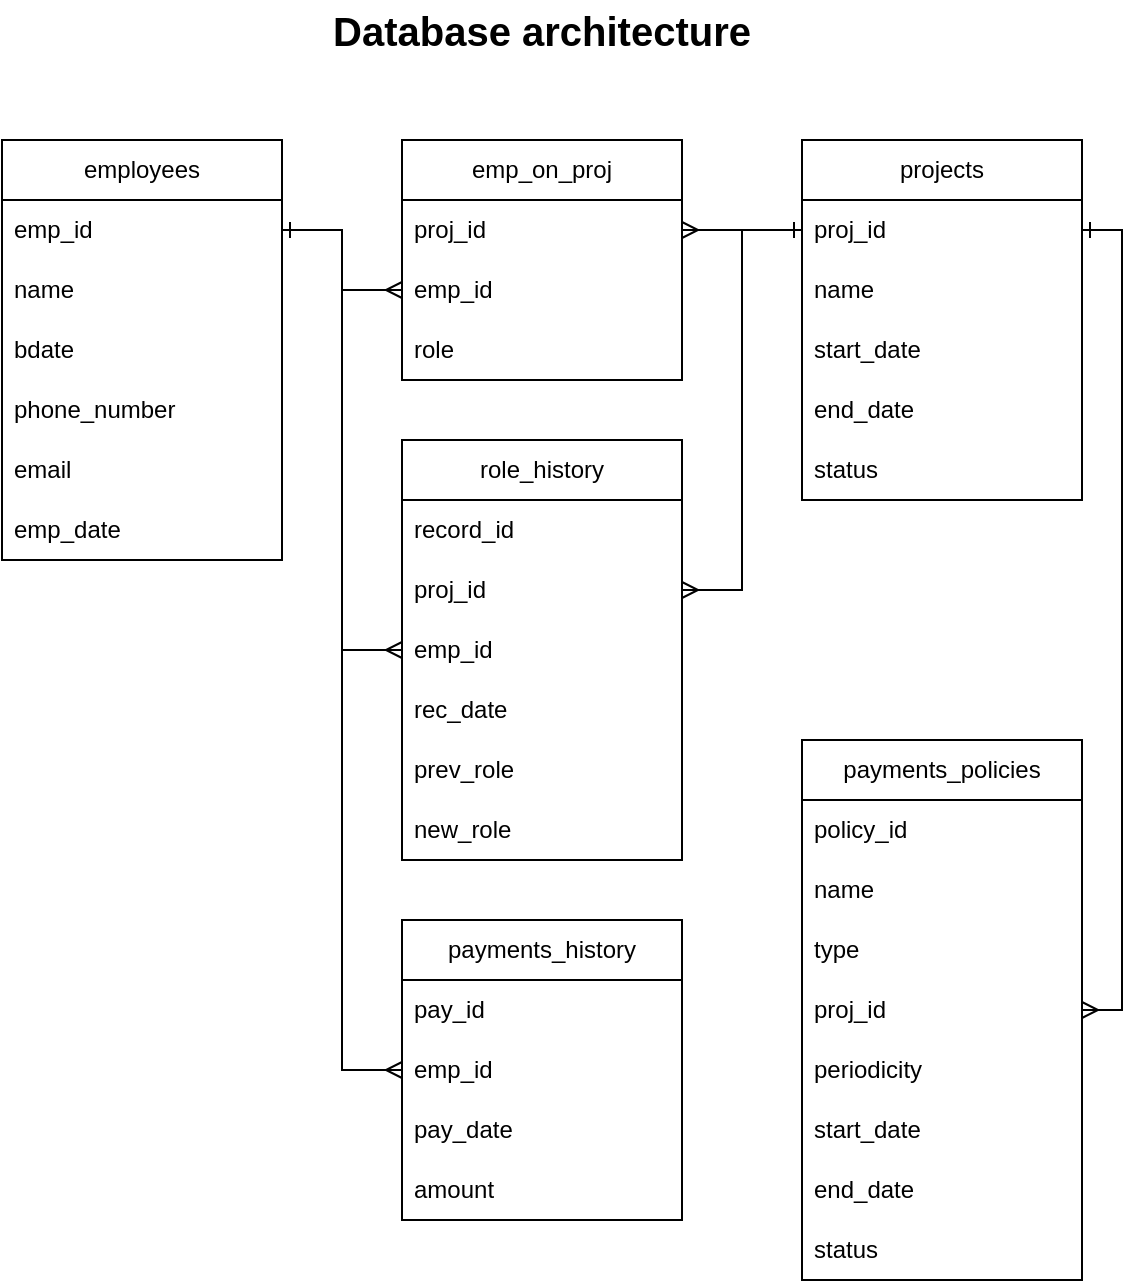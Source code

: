 <mxfile version="22.1.15" type="device">
  <diagram name="Страница — 1" id="PRcCsE6I8bdcjfj4ZQ22">
    <mxGraphModel dx="1050" dy="629" grid="1" gridSize="10" guides="1" tooltips="1" connect="1" arrows="1" fold="1" page="1" pageScale="1" pageWidth="1169" pageHeight="827" math="0" shadow="0">
      <root>
        <mxCell id="0" />
        <mxCell id="1" parent="0" />
        <mxCell id="34WKsIbQyzsiA6LBNch5-3" value="&lt;b&gt;&lt;font style=&quot;font-size: 20px;&quot;&gt;Database architecture&lt;/font&gt;&lt;/b&gt;" style="text;html=1;strokeColor=none;fillColor=none;align=center;verticalAlign=middle;whiteSpace=wrap;rounded=0;" vertex="1" parent="1">
          <mxGeometry x="265" y="40" width="250" height="30" as="geometry" />
        </mxCell>
        <mxCell id="34WKsIbQyzsiA6LBNch5-4" value="" style="group" vertex="1" connectable="0" parent="1">
          <mxGeometry x="120" y="110" width="540" height="570" as="geometry" />
        </mxCell>
        <mxCell id="KGB8M13KaMDIkd--hb3R-2" value="employees" style="swimlane;fontStyle=0;childLayout=stackLayout;horizontal=1;startSize=30;horizontalStack=0;resizeParent=1;resizeParentMax=0;resizeLast=0;collapsible=1;marginBottom=0;whiteSpace=wrap;html=1;" parent="34WKsIbQyzsiA6LBNch5-4" vertex="1">
          <mxGeometry width="140" height="210" as="geometry" />
        </mxCell>
        <mxCell id="KGB8M13KaMDIkd--hb3R-8" value="emp_id" style="text;strokeColor=none;fillColor=none;align=left;verticalAlign=middle;spacingLeft=4;spacingRight=4;overflow=hidden;points=[[0,0.5],[1,0.5]];portConstraint=eastwest;rotatable=0;whiteSpace=wrap;html=1;" parent="KGB8M13KaMDIkd--hb3R-2" vertex="1">
          <mxGeometry y="30" width="140" height="30" as="geometry" />
        </mxCell>
        <mxCell id="KGB8M13KaMDIkd--hb3R-3" value="name" style="text;strokeColor=none;fillColor=none;align=left;verticalAlign=middle;spacingLeft=4;spacingRight=4;overflow=hidden;points=[[0,0.5],[1,0.5]];portConstraint=eastwest;rotatable=0;whiteSpace=wrap;html=1;" parent="KGB8M13KaMDIkd--hb3R-2" vertex="1">
          <mxGeometry y="60" width="140" height="30" as="geometry" />
        </mxCell>
        <mxCell id="KGB8M13KaMDIkd--hb3R-4" value="bdate" style="text;strokeColor=none;fillColor=none;align=left;verticalAlign=middle;spacingLeft=4;spacingRight=4;overflow=hidden;points=[[0,0.5],[1,0.5]];portConstraint=eastwest;rotatable=0;whiteSpace=wrap;html=1;" parent="KGB8M13KaMDIkd--hb3R-2" vertex="1">
          <mxGeometry y="90" width="140" height="30" as="geometry" />
        </mxCell>
        <mxCell id="KGB8M13KaMDIkd--hb3R-6" value="phone_number" style="text;strokeColor=none;fillColor=none;align=left;verticalAlign=middle;spacingLeft=4;spacingRight=4;overflow=hidden;points=[[0,0.5],[1,0.5]];portConstraint=eastwest;rotatable=0;whiteSpace=wrap;html=1;" parent="KGB8M13KaMDIkd--hb3R-2" vertex="1">
          <mxGeometry y="120" width="140" height="30" as="geometry" />
        </mxCell>
        <mxCell id="KGB8M13KaMDIkd--hb3R-7" value="email" style="text;strokeColor=none;fillColor=none;align=left;verticalAlign=middle;spacingLeft=4;spacingRight=4;overflow=hidden;points=[[0,0.5],[1,0.5]];portConstraint=eastwest;rotatable=0;whiteSpace=wrap;html=1;" parent="KGB8M13KaMDIkd--hb3R-2" vertex="1">
          <mxGeometry y="150" width="140" height="30" as="geometry" />
        </mxCell>
        <mxCell id="34WKsIbQyzsiA6LBNch5-1" value="emp_date" style="text;strokeColor=none;fillColor=none;align=left;verticalAlign=middle;spacingLeft=4;spacingRight=4;overflow=hidden;points=[[0,0.5],[1,0.5]];portConstraint=eastwest;rotatable=0;whiteSpace=wrap;html=1;" vertex="1" parent="KGB8M13KaMDIkd--hb3R-2">
          <mxGeometry y="180" width="140" height="30" as="geometry" />
        </mxCell>
        <mxCell id="KGB8M13KaMDIkd--hb3R-10" value="projects" style="swimlane;fontStyle=0;childLayout=stackLayout;horizontal=1;startSize=30;horizontalStack=0;resizeParent=1;resizeParentMax=0;resizeLast=0;collapsible=1;marginBottom=0;whiteSpace=wrap;html=1;" parent="34WKsIbQyzsiA6LBNch5-4" vertex="1">
          <mxGeometry x="400" width="140" height="180" as="geometry" />
        </mxCell>
        <mxCell id="KGB8M13KaMDIkd--hb3R-11" value="proj_id" style="text;strokeColor=none;fillColor=none;align=left;verticalAlign=middle;spacingLeft=4;spacingRight=4;overflow=hidden;points=[[0,0.5],[1,0.5]];portConstraint=eastwest;rotatable=0;whiteSpace=wrap;html=1;" parent="KGB8M13KaMDIkd--hb3R-10" vertex="1">
          <mxGeometry y="30" width="140" height="30" as="geometry" />
        </mxCell>
        <mxCell id="KGB8M13KaMDIkd--hb3R-12" value="name" style="text;strokeColor=none;fillColor=none;align=left;verticalAlign=middle;spacingLeft=4;spacingRight=4;overflow=hidden;points=[[0,0.5],[1,0.5]];portConstraint=eastwest;rotatable=0;whiteSpace=wrap;html=1;" parent="KGB8M13KaMDIkd--hb3R-10" vertex="1">
          <mxGeometry y="60" width="140" height="30" as="geometry" />
        </mxCell>
        <mxCell id="KGB8M13KaMDIkd--hb3R-13" value="start_date" style="text;strokeColor=none;fillColor=none;align=left;verticalAlign=middle;spacingLeft=4;spacingRight=4;overflow=hidden;points=[[0,0.5],[1,0.5]];portConstraint=eastwest;rotatable=0;whiteSpace=wrap;html=1;" parent="KGB8M13KaMDIkd--hb3R-10" vertex="1">
          <mxGeometry y="90" width="140" height="30" as="geometry" />
        </mxCell>
        <mxCell id="KGB8M13KaMDIkd--hb3R-14" value="end_date" style="text;strokeColor=none;fillColor=none;align=left;verticalAlign=middle;spacingLeft=4;spacingRight=4;overflow=hidden;points=[[0,0.5],[1,0.5]];portConstraint=eastwest;rotatable=0;whiteSpace=wrap;html=1;" parent="KGB8M13KaMDIkd--hb3R-10" vertex="1">
          <mxGeometry y="120" width="140" height="30" as="geometry" />
        </mxCell>
        <mxCell id="KGB8M13KaMDIkd--hb3R-15" value="status" style="text;strokeColor=none;fillColor=none;align=left;verticalAlign=middle;spacingLeft=4;spacingRight=4;overflow=hidden;points=[[0,0.5],[1,0.5]];portConstraint=eastwest;rotatable=0;whiteSpace=wrap;html=1;" parent="KGB8M13KaMDIkd--hb3R-10" vertex="1">
          <mxGeometry y="150" width="140" height="30" as="geometry" />
        </mxCell>
        <mxCell id="KGB8M13KaMDIkd--hb3R-18" value="payments_policies" style="swimlane;fontStyle=0;childLayout=stackLayout;horizontal=1;startSize=30;horizontalStack=0;resizeParent=1;resizeParentMax=0;resizeLast=0;collapsible=1;marginBottom=0;whiteSpace=wrap;html=1;" parent="34WKsIbQyzsiA6LBNch5-4" vertex="1">
          <mxGeometry x="400" y="300" width="140" height="270" as="geometry" />
        </mxCell>
        <mxCell id="KGB8M13KaMDIkd--hb3R-19" value="policy_id" style="text;strokeColor=none;fillColor=none;align=left;verticalAlign=middle;spacingLeft=4;spacingRight=4;overflow=hidden;points=[[0,0.5],[1,0.5]];portConstraint=eastwest;rotatable=0;whiteSpace=wrap;html=1;" parent="KGB8M13KaMDIkd--hb3R-18" vertex="1">
          <mxGeometry y="30" width="140" height="30" as="geometry" />
        </mxCell>
        <mxCell id="KGB8M13KaMDIkd--hb3R-20" value="name" style="text;strokeColor=none;fillColor=none;align=left;verticalAlign=middle;spacingLeft=4;spacingRight=4;overflow=hidden;points=[[0,0.5],[1,0.5]];portConstraint=eastwest;rotatable=0;whiteSpace=wrap;html=1;" parent="KGB8M13KaMDIkd--hb3R-18" vertex="1">
          <mxGeometry y="60" width="140" height="30" as="geometry" />
        </mxCell>
        <mxCell id="KGB8M13KaMDIkd--hb3R-31" value="type" style="text;strokeColor=none;fillColor=none;align=left;verticalAlign=middle;spacingLeft=4;spacingRight=4;overflow=hidden;points=[[0,0.5],[1,0.5]];portConstraint=eastwest;rotatable=0;whiteSpace=wrap;html=1;" parent="KGB8M13KaMDIkd--hb3R-18" vertex="1">
          <mxGeometry y="90" width="140" height="30" as="geometry" />
        </mxCell>
        <mxCell id="KGB8M13KaMDIkd--hb3R-70" value="proj_id" style="text;strokeColor=none;fillColor=none;align=left;verticalAlign=middle;spacingLeft=4;spacingRight=4;overflow=hidden;points=[[0,0.5],[1,0.5]];portConstraint=eastwest;rotatable=0;whiteSpace=wrap;html=1;" parent="KGB8M13KaMDIkd--hb3R-18" vertex="1">
          <mxGeometry y="120" width="140" height="30" as="geometry" />
        </mxCell>
        <mxCell id="KGB8M13KaMDIkd--hb3R-32" value="periodicity" style="text;strokeColor=none;fillColor=none;align=left;verticalAlign=middle;spacingLeft=4;spacingRight=4;overflow=hidden;points=[[0,0.5],[1,0.5]];portConstraint=eastwest;rotatable=0;whiteSpace=wrap;html=1;" parent="KGB8M13KaMDIkd--hb3R-18" vertex="1">
          <mxGeometry y="150" width="140" height="30" as="geometry" />
        </mxCell>
        <mxCell id="KGB8M13KaMDIkd--hb3R-33" value="start_date" style="text;strokeColor=none;fillColor=none;align=left;verticalAlign=middle;spacingLeft=4;spacingRight=4;overflow=hidden;points=[[0,0.5],[1,0.5]];portConstraint=eastwest;rotatable=0;whiteSpace=wrap;html=1;" parent="KGB8M13KaMDIkd--hb3R-18" vertex="1">
          <mxGeometry y="180" width="140" height="30" as="geometry" />
        </mxCell>
        <mxCell id="34WKsIbQyzsiA6LBNch5-2" value="end_date" style="text;strokeColor=none;fillColor=none;align=left;verticalAlign=middle;spacingLeft=4;spacingRight=4;overflow=hidden;points=[[0,0.5],[1,0.5]];portConstraint=eastwest;rotatable=0;whiteSpace=wrap;html=1;" vertex="1" parent="KGB8M13KaMDIkd--hb3R-18">
          <mxGeometry y="210" width="140" height="30" as="geometry" />
        </mxCell>
        <mxCell id="KGB8M13KaMDIkd--hb3R-34" value="status" style="text;strokeColor=none;fillColor=none;align=left;verticalAlign=middle;spacingLeft=4;spacingRight=4;overflow=hidden;points=[[0,0.5],[1,0.5]];portConstraint=eastwest;rotatable=0;whiteSpace=wrap;html=1;" parent="KGB8M13KaMDIkd--hb3R-18" vertex="1">
          <mxGeometry y="240" width="140" height="30" as="geometry" />
        </mxCell>
        <mxCell id="KGB8M13KaMDIkd--hb3R-24" value="payments_history" style="swimlane;fontStyle=0;childLayout=stackLayout;horizontal=1;startSize=30;horizontalStack=0;resizeParent=1;resizeParentMax=0;resizeLast=0;collapsible=1;marginBottom=0;whiteSpace=wrap;html=1;" parent="34WKsIbQyzsiA6LBNch5-4" vertex="1">
          <mxGeometry x="200" y="390" width="140" height="150" as="geometry" />
        </mxCell>
        <mxCell id="KGB8M13KaMDIkd--hb3R-25" value="pay_id" style="text;strokeColor=none;fillColor=none;align=left;verticalAlign=middle;spacingLeft=4;spacingRight=4;overflow=hidden;points=[[0,0.5],[1,0.5]];portConstraint=eastwest;rotatable=0;whiteSpace=wrap;html=1;" parent="KGB8M13KaMDIkd--hb3R-24" vertex="1">
          <mxGeometry y="30" width="140" height="30" as="geometry" />
        </mxCell>
        <mxCell id="KGB8M13KaMDIkd--hb3R-26" value="emp_id" style="text;strokeColor=none;fillColor=none;align=left;verticalAlign=middle;spacingLeft=4;spacingRight=4;overflow=hidden;points=[[0,0.5],[1,0.5]];portConstraint=eastwest;rotatable=0;whiteSpace=wrap;html=1;" parent="KGB8M13KaMDIkd--hb3R-24" vertex="1">
          <mxGeometry y="60" width="140" height="30" as="geometry" />
        </mxCell>
        <mxCell id="KGB8M13KaMDIkd--hb3R-27" value="pay_date" style="text;strokeColor=none;fillColor=none;align=left;verticalAlign=middle;spacingLeft=4;spacingRight=4;overflow=hidden;points=[[0,0.5],[1,0.5]];portConstraint=eastwest;rotatable=0;whiteSpace=wrap;html=1;" parent="KGB8M13KaMDIkd--hb3R-24" vertex="1">
          <mxGeometry y="90" width="140" height="30" as="geometry" />
        </mxCell>
        <mxCell id="KGB8M13KaMDIkd--hb3R-30" value="amount" style="text;strokeColor=none;fillColor=none;align=left;verticalAlign=middle;spacingLeft=4;spacingRight=4;overflow=hidden;points=[[0,0.5],[1,0.5]];portConstraint=eastwest;rotatable=0;whiteSpace=wrap;html=1;" parent="KGB8M13KaMDIkd--hb3R-24" vertex="1">
          <mxGeometry y="120" width="140" height="30" as="geometry" />
        </mxCell>
        <mxCell id="KGB8M13KaMDIkd--hb3R-41" value="emp_on_proj" style="swimlane;fontStyle=0;childLayout=stackLayout;horizontal=1;startSize=30;horizontalStack=0;resizeParent=1;resizeParentMax=0;resizeLast=0;collapsible=1;marginBottom=0;whiteSpace=wrap;html=1;" parent="34WKsIbQyzsiA6LBNch5-4" vertex="1">
          <mxGeometry x="200" width="140" height="120" as="geometry" />
        </mxCell>
        <mxCell id="KGB8M13KaMDIkd--hb3R-42" value="proj_id" style="text;strokeColor=none;fillColor=none;align=left;verticalAlign=middle;spacingLeft=4;spacingRight=4;overflow=hidden;points=[[0,0.5],[1,0.5]];portConstraint=eastwest;rotatable=0;whiteSpace=wrap;html=1;" parent="KGB8M13KaMDIkd--hb3R-41" vertex="1">
          <mxGeometry y="30" width="140" height="30" as="geometry" />
        </mxCell>
        <mxCell id="KGB8M13KaMDIkd--hb3R-43" value="emp_id" style="text;strokeColor=none;fillColor=none;align=left;verticalAlign=middle;spacingLeft=4;spacingRight=4;overflow=hidden;points=[[0,0.5],[1,0.5]];portConstraint=eastwest;rotatable=0;whiteSpace=wrap;html=1;" parent="KGB8M13KaMDIkd--hb3R-41" vertex="1">
          <mxGeometry y="60" width="140" height="30" as="geometry" />
        </mxCell>
        <mxCell id="KGB8M13KaMDIkd--hb3R-44" value="role" style="text;strokeColor=none;fillColor=none;align=left;verticalAlign=middle;spacingLeft=4;spacingRight=4;overflow=hidden;points=[[0,0.5],[1,0.5]];portConstraint=eastwest;rotatable=0;whiteSpace=wrap;html=1;" parent="KGB8M13KaMDIkd--hb3R-41" vertex="1">
          <mxGeometry y="90" width="140" height="30" as="geometry" />
        </mxCell>
        <mxCell id="KGB8M13KaMDIkd--hb3R-47" value="role_history" style="swimlane;fontStyle=0;childLayout=stackLayout;horizontal=1;startSize=30;horizontalStack=0;resizeParent=1;resizeParentMax=0;resizeLast=0;collapsible=1;marginBottom=0;whiteSpace=wrap;html=1;" parent="34WKsIbQyzsiA6LBNch5-4" vertex="1">
          <mxGeometry x="200" y="150" width="140" height="210" as="geometry" />
        </mxCell>
        <mxCell id="KGB8M13KaMDIkd--hb3R-59" value="record_id" style="text;strokeColor=none;fillColor=none;align=left;verticalAlign=middle;spacingLeft=4;spacingRight=4;overflow=hidden;points=[[0,0.5],[1,0.5]];portConstraint=eastwest;rotatable=0;whiteSpace=wrap;html=1;" parent="KGB8M13KaMDIkd--hb3R-47" vertex="1">
          <mxGeometry y="30" width="140" height="30" as="geometry" />
        </mxCell>
        <mxCell id="KGB8M13KaMDIkd--hb3R-48" value="proj_id" style="text;strokeColor=none;fillColor=none;align=left;verticalAlign=middle;spacingLeft=4;spacingRight=4;overflow=hidden;points=[[0,0.5],[1,0.5]];portConstraint=eastwest;rotatable=0;whiteSpace=wrap;html=1;" parent="KGB8M13KaMDIkd--hb3R-47" vertex="1">
          <mxGeometry y="60" width="140" height="30" as="geometry" />
        </mxCell>
        <mxCell id="KGB8M13KaMDIkd--hb3R-49" value="emp_id" style="text;strokeColor=none;fillColor=none;align=left;verticalAlign=middle;spacingLeft=4;spacingRight=4;overflow=hidden;points=[[0,0.5],[1,0.5]];portConstraint=eastwest;rotatable=0;whiteSpace=wrap;html=1;" parent="KGB8M13KaMDIkd--hb3R-47" vertex="1">
          <mxGeometry y="90" width="140" height="30" as="geometry" />
        </mxCell>
        <mxCell id="KGB8M13KaMDIkd--hb3R-58" value="rec_date" style="text;strokeColor=none;fillColor=none;align=left;verticalAlign=middle;spacingLeft=4;spacingRight=4;overflow=hidden;points=[[0,0.5],[1,0.5]];portConstraint=eastwest;rotatable=0;whiteSpace=wrap;html=1;" parent="KGB8M13KaMDIkd--hb3R-47" vertex="1">
          <mxGeometry y="120" width="140" height="30" as="geometry" />
        </mxCell>
        <mxCell id="KGB8M13KaMDIkd--hb3R-50" value="prev_role" style="text;strokeColor=none;fillColor=none;align=left;verticalAlign=middle;spacingLeft=4;spacingRight=4;overflow=hidden;points=[[0,0.5],[1,0.5]];portConstraint=eastwest;rotatable=0;whiteSpace=wrap;html=1;" parent="KGB8M13KaMDIkd--hb3R-47" vertex="1">
          <mxGeometry y="150" width="140" height="30" as="geometry" />
        </mxCell>
        <mxCell id="KGB8M13KaMDIkd--hb3R-51" value="new_role" style="text;strokeColor=none;fillColor=none;align=left;verticalAlign=middle;spacingLeft=4;spacingRight=4;overflow=hidden;points=[[0,0.5],[1,0.5]];portConstraint=eastwest;rotatable=0;whiteSpace=wrap;html=1;" parent="KGB8M13KaMDIkd--hb3R-47" vertex="1">
          <mxGeometry y="180" width="140" height="30" as="geometry" />
        </mxCell>
        <mxCell id="KGB8M13KaMDIkd--hb3R-55" style="edgeStyle=orthogonalEdgeStyle;rounded=0;orthogonalLoop=1;jettySize=auto;html=1;startArrow=ERmany;startFill=0;endArrow=none;endFill=0;" parent="34WKsIbQyzsiA6LBNch5-4" source="KGB8M13KaMDIkd--hb3R-42" target="KGB8M13KaMDIkd--hb3R-11" edge="1">
          <mxGeometry relative="1" as="geometry" />
        </mxCell>
        <mxCell id="KGB8M13KaMDIkd--hb3R-56" style="edgeStyle=orthogonalEdgeStyle;rounded=0;orthogonalLoop=1;jettySize=auto;html=1;entryX=1;entryY=0.5;entryDx=0;entryDy=0;startArrow=ERmany;startFill=0;endArrow=none;endFill=0;" parent="34WKsIbQyzsiA6LBNch5-4" source="KGB8M13KaMDIkd--hb3R-43" target="KGB8M13KaMDIkd--hb3R-8" edge="1">
          <mxGeometry relative="1" as="geometry" />
        </mxCell>
        <mxCell id="KGB8M13KaMDIkd--hb3R-60" style="edgeStyle=orthogonalEdgeStyle;rounded=0;orthogonalLoop=1;jettySize=auto;html=1;entryX=1;entryY=0.5;entryDx=0;entryDy=0;endArrow=none;endFill=0;startArrow=ERmany;startFill=0;" parent="34WKsIbQyzsiA6LBNch5-4" source="KGB8M13KaMDIkd--hb3R-49" target="KGB8M13KaMDIkd--hb3R-8" edge="1">
          <mxGeometry relative="1" as="geometry" />
        </mxCell>
        <mxCell id="KGB8M13KaMDIkd--hb3R-61" style="edgeStyle=orthogonalEdgeStyle;rounded=0;orthogonalLoop=1;jettySize=auto;html=1;entryX=1;entryY=0.5;entryDx=0;entryDy=0;endArrow=ERmany;endFill=0;startArrow=ERone;startFill=0;" parent="34WKsIbQyzsiA6LBNch5-4" source="KGB8M13KaMDIkd--hb3R-11" target="KGB8M13KaMDIkd--hb3R-48" edge="1">
          <mxGeometry relative="1" as="geometry" />
        </mxCell>
        <mxCell id="KGB8M13KaMDIkd--hb3R-62" style="edgeStyle=orthogonalEdgeStyle;rounded=0;orthogonalLoop=1;jettySize=auto;html=1;entryX=0;entryY=0.5;entryDx=0;entryDy=0;endArrow=ERmany;endFill=0;startArrow=ERone;startFill=0;" parent="34WKsIbQyzsiA6LBNch5-4" source="KGB8M13KaMDIkd--hb3R-8" target="KGB8M13KaMDIkd--hb3R-26" edge="1">
          <mxGeometry relative="1" as="geometry" />
        </mxCell>
        <mxCell id="KGB8M13KaMDIkd--hb3R-73" style="edgeStyle=orthogonalEdgeStyle;rounded=0;orthogonalLoop=1;jettySize=auto;html=1;exitX=1;exitY=0.5;exitDx=0;exitDy=0;entryX=1;entryY=0.5;entryDx=0;entryDy=0;endArrow=ERmany;endFill=0;startArrow=ERone;startFill=0;" parent="34WKsIbQyzsiA6LBNch5-4" source="KGB8M13KaMDIkd--hb3R-11" target="KGB8M13KaMDIkd--hb3R-70" edge="1">
          <mxGeometry relative="1" as="geometry" />
        </mxCell>
      </root>
    </mxGraphModel>
  </diagram>
</mxfile>
